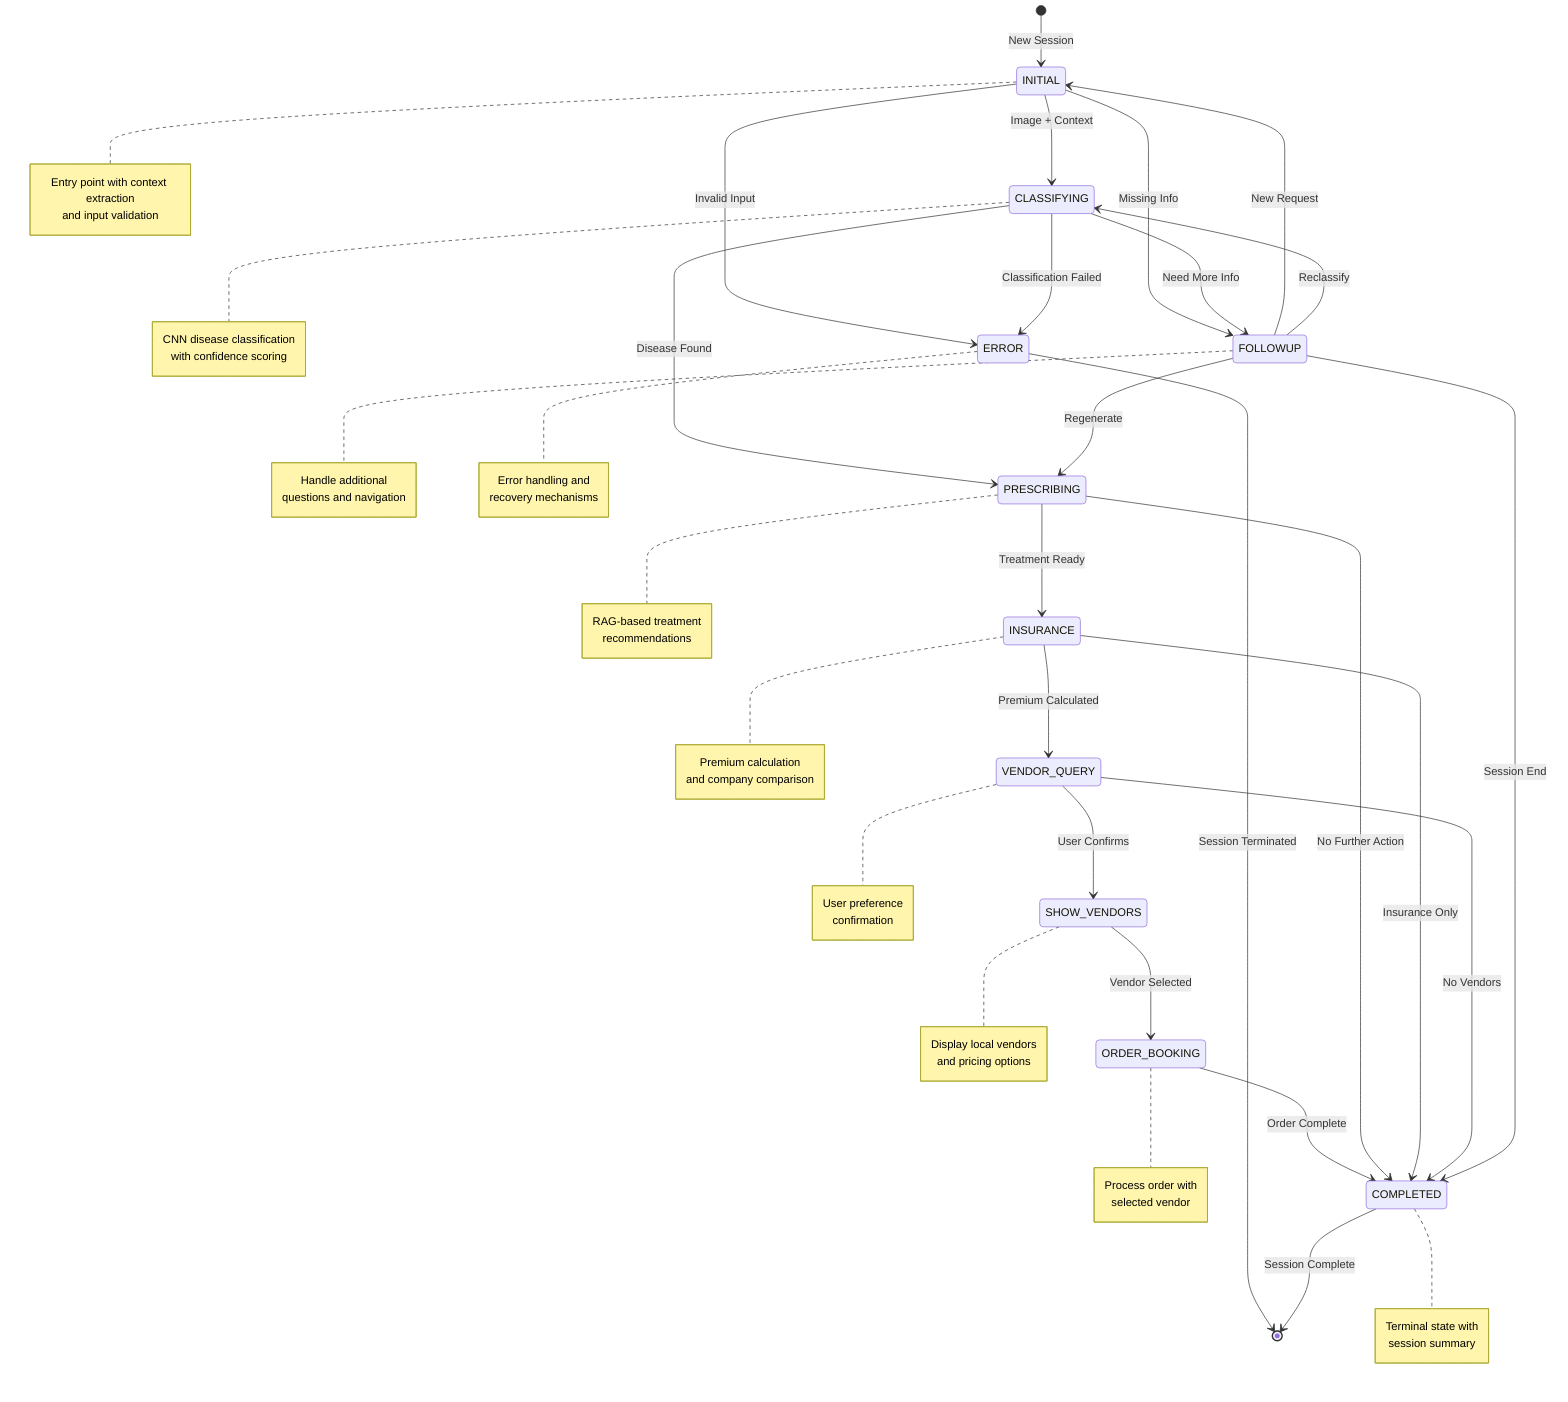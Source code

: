 stateDiagram-v2
    [*] --> INITIAL: New Session
    
    %% Core Workflow
    INITIAL --> CLASSIFYING: Image + Context
    CLASSIFYING --> PRESCRIBING: Disease Found
    PRESCRIBING --> INSURANCE: Treatment Ready
    INSURANCE --> VENDOR_QUERY: Premium Calculated
    VENDOR_QUERY --> SHOW_VENDORS: User Confirms
    SHOW_VENDORS --> ORDER_BOOKING: Vendor Selected
    ORDER_BOOKING --> COMPLETED: Order Complete
    
    %% Alternative Paths
    INITIAL --> FOLLOWUP: Missing Info
    CLASSIFYING --> FOLLOWUP: Need More Info
    PRESCRIBING --> COMPLETED: No Further Action
    INSURANCE --> COMPLETED: Insurance Only
    VENDOR_QUERY --> COMPLETED: No Vendors
    
    %% Followup Handling
    FOLLOWUP --> INITIAL: New Request
    FOLLOWUP --> CLASSIFYING: Reclassify
    FOLLOWUP --> PRESCRIBING: Regenerate
    FOLLOWUP --> COMPLETED: Session End
    
    %% Error Handling
    INITIAL --> ERROR: Invalid Input
    CLASSIFYING --> ERROR: Classification Failed
    ERROR --> [*]: Session Terminated
    COMPLETED --> [*]: Session Complete
    
    %% State Descriptions
    note right of INITIAL
        Entry point with context extraction
        and input validation
    end note
    
    note right of CLASSIFYING
        CNN disease classification
        with confidence scoring
    end note
    
    note right of PRESCRIBING
        RAG-based treatment
        recommendations
    end note
    
    note right of INSURANCE
        Premium calculation
        and company comparison
    end note
    
    note right of VENDOR_QUERY
        User preference
        confirmation
    end note
    
    note right of SHOW_VENDORS
        Display local vendors
        and pricing options
    end note
    
    note right of ORDER_BOOKING
        Process order with
        selected vendor
    end note
    
    note right of FOLLOWUP
        Handle additional
        questions and navigation
    end note
    
    note right of COMPLETED
        Terminal state with
        session summary
    end note
    
    note right of ERROR
        Error handling and
        recovery mechanisms
    end note